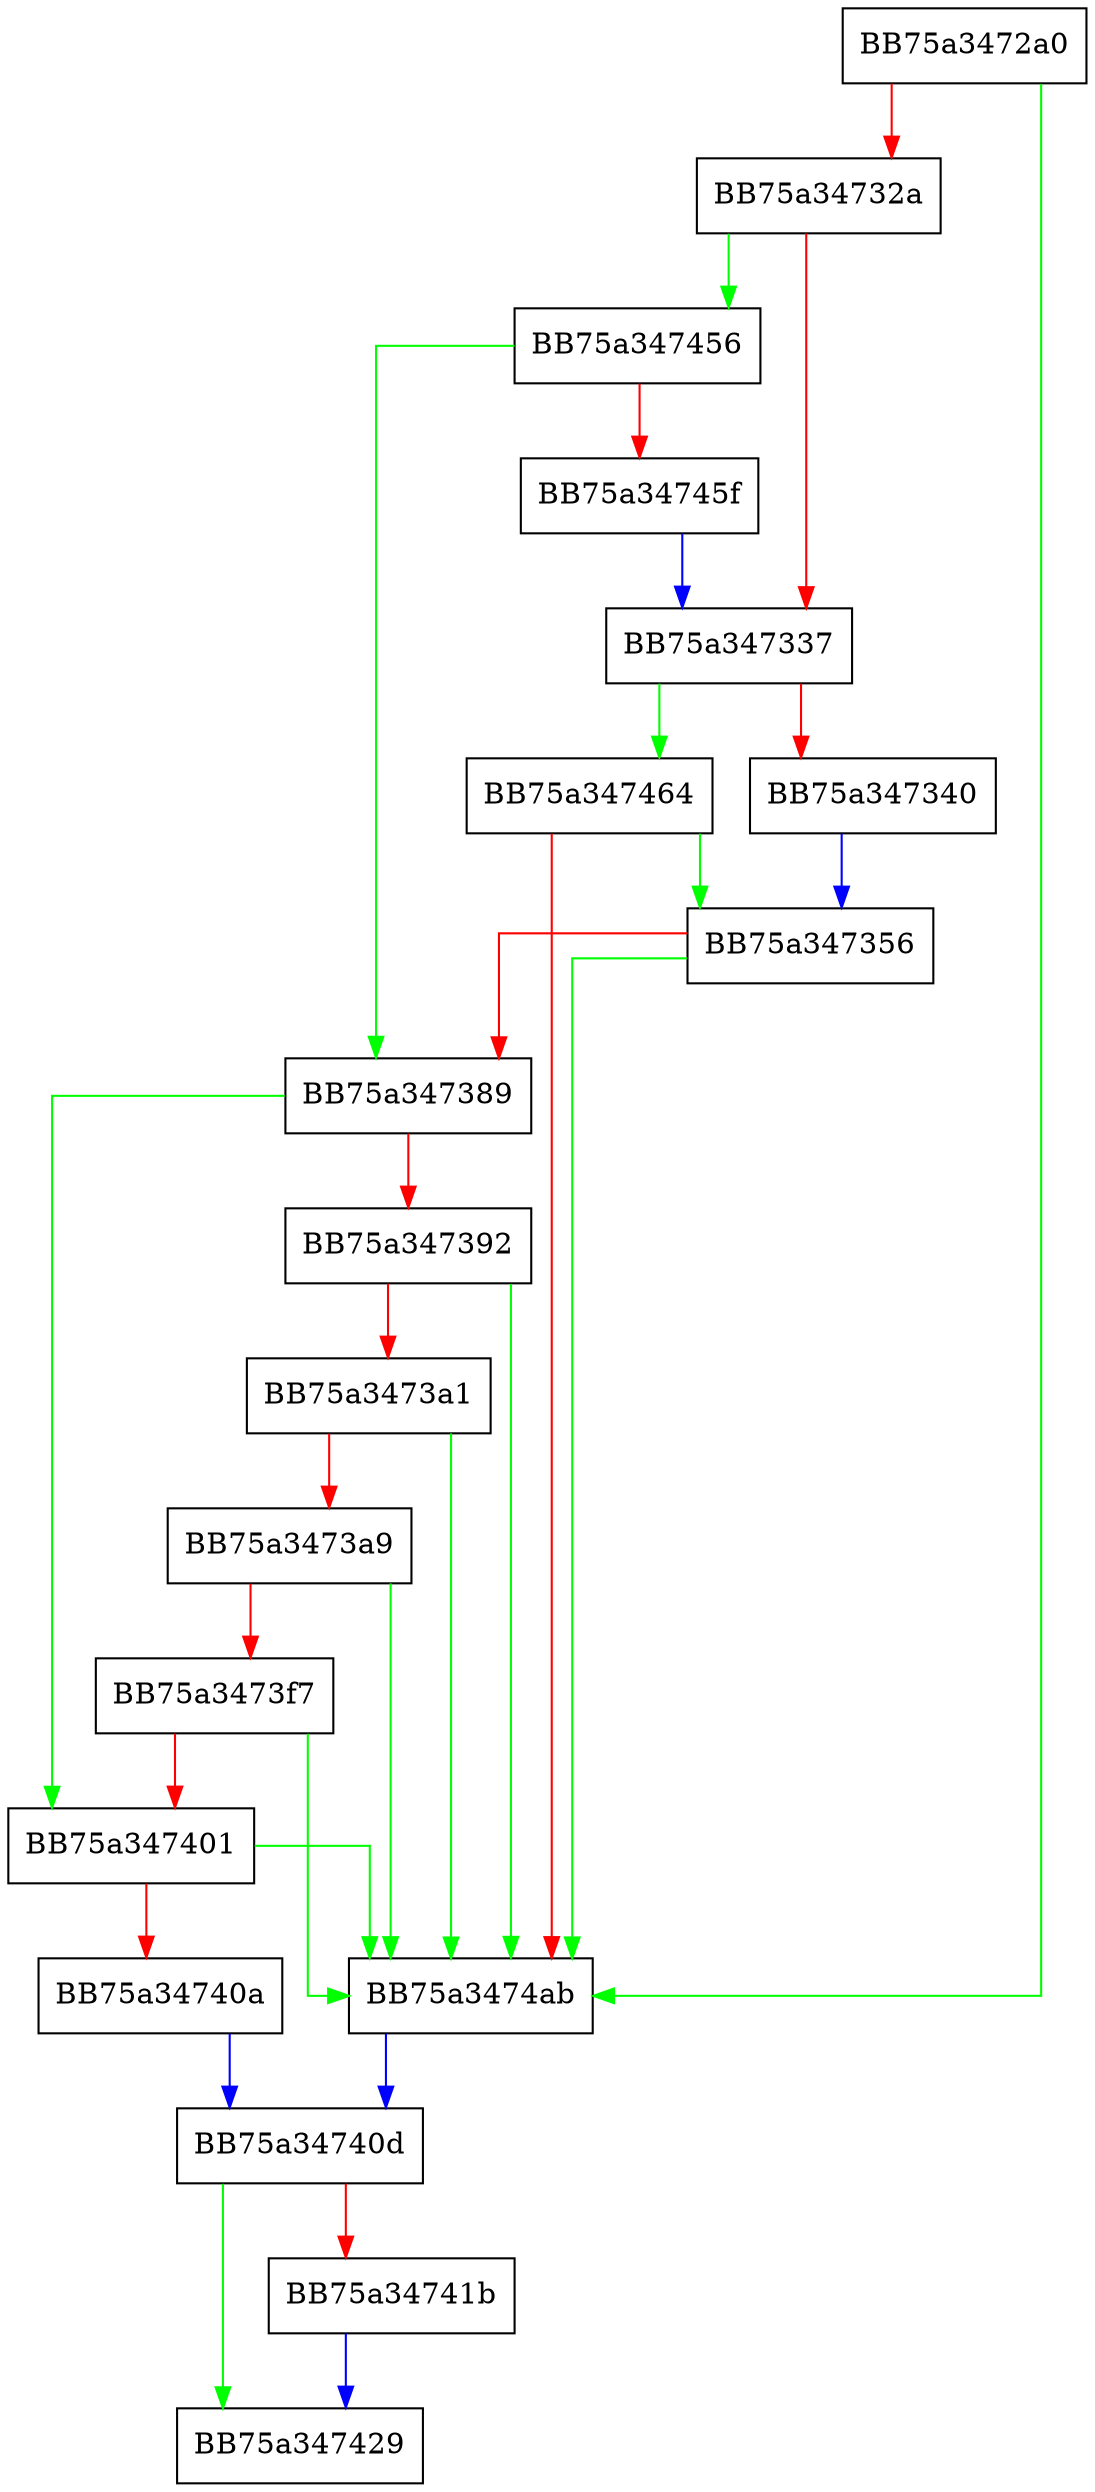 digraph KERNEL32_DLL_VirtualAlloc {
  node [shape="box"];
  graph [splines=ortho];
  BB75a3472a0 -> BB75a3474ab [color="green"];
  BB75a3472a0 -> BB75a34732a [color="red"];
  BB75a34732a -> BB75a347456 [color="green"];
  BB75a34732a -> BB75a347337 [color="red"];
  BB75a347337 -> BB75a347464 [color="green"];
  BB75a347337 -> BB75a347340 [color="red"];
  BB75a347340 -> BB75a347356 [color="blue"];
  BB75a347356 -> BB75a3474ab [color="green"];
  BB75a347356 -> BB75a347389 [color="red"];
  BB75a347389 -> BB75a347401 [color="green"];
  BB75a347389 -> BB75a347392 [color="red"];
  BB75a347392 -> BB75a3474ab [color="green"];
  BB75a347392 -> BB75a3473a1 [color="red"];
  BB75a3473a1 -> BB75a3474ab [color="green"];
  BB75a3473a1 -> BB75a3473a9 [color="red"];
  BB75a3473a9 -> BB75a3474ab [color="green"];
  BB75a3473a9 -> BB75a3473f7 [color="red"];
  BB75a3473f7 -> BB75a3474ab [color="green"];
  BB75a3473f7 -> BB75a347401 [color="red"];
  BB75a347401 -> BB75a3474ab [color="green"];
  BB75a347401 -> BB75a34740a [color="red"];
  BB75a34740a -> BB75a34740d [color="blue"];
  BB75a34740d -> BB75a347429 [color="green"];
  BB75a34740d -> BB75a34741b [color="red"];
  BB75a34741b -> BB75a347429 [color="blue"];
  BB75a347456 -> BB75a347389 [color="green"];
  BB75a347456 -> BB75a34745f [color="red"];
  BB75a34745f -> BB75a347337 [color="blue"];
  BB75a347464 -> BB75a347356 [color="green"];
  BB75a347464 -> BB75a3474ab [color="red"];
  BB75a3474ab -> BB75a34740d [color="blue"];
}